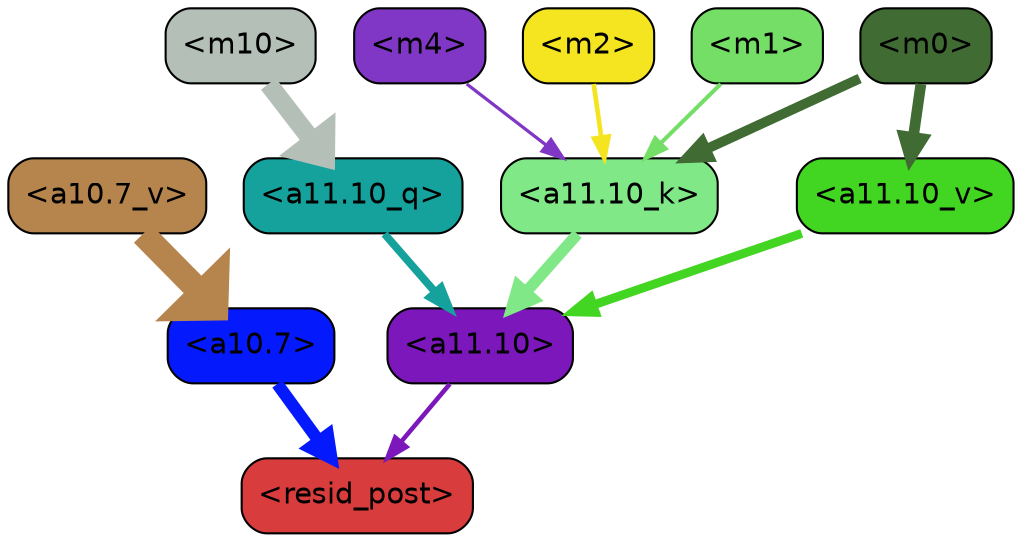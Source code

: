 strict digraph "" {
	graph [bgcolor=transparent,
		layout=dot,
		overlap=false,
		splines=true
	];
	"<a11.10>"	[color=black,
		fillcolor="#7c18bb",
		fontname=Helvetica,
		shape=box,
		style="filled, rounded"];
	"<resid_post>"	[color=black,
		fillcolor="#d83c3c",
		fontname=Helvetica,
		shape=box,
		style="filled, rounded"];
	"<a11.10>" -> "<resid_post>"	[color="#7c18bb",
		penwidth=2.1870908737182617];
	"<a10.7>"	[color=black,
		fillcolor="#0519fd",
		fontname=Helvetica,
		shape=box,
		style="filled, rounded"];
	"<a10.7>" -> "<resid_post>"	[color="#0519fd",
		penwidth=5.91640043258667];
	"<a11.10_q>"	[color=black,
		fillcolor="#15a29d",
		fontname=Helvetica,
		shape=box,
		style="filled, rounded"];
	"<a11.10_q>" -> "<a11.10>"	[color="#15a29d",
		penwidth=3.7345781326293945];
	"<a11.10_k>"	[color=black,
		fillcolor="#81e888",
		fontname=Helvetica,
		shape=box,
		style="filled, rounded"];
	"<a11.10_k>" -> "<a11.10>"	[color="#81e888",
		penwidth=5.476471900939941];
	"<a11.10_v>"	[color=black,
		fillcolor="#42d522",
		fontname=Helvetica,
		shape=box,
		style="filled, rounded"];
	"<a11.10_v>" -> "<a11.10>"	[color="#42d522",
		penwidth=4.234584808349609];
	"<m10>"	[color=black,
		fillcolor="#b4bfb8",
		fontname=Helvetica,
		shape=box,
		style="filled, rounded"];
	"<m10>" -> "<a11.10_q>"	[color="#b4bfb8",
		penwidth=9.006220817565918];
	"<m4>"	[color=black,
		fillcolor="#8037c6",
		fontname=Helvetica,
		shape=box,
		style="filled, rounded"];
	"<m4>" -> "<a11.10_k>"	[color="#8037c6",
		penwidth=1.5611934661865234];
	"<m2>"	[color=black,
		fillcolor="#f4e520",
		fontname=Helvetica,
		shape=box,
		style="filled, rounded"];
	"<m2>" -> "<a11.10_k>"	[color="#f4e520",
		penwidth=2.233745574951172];
	"<m1>"	[color=black,
		fillcolor="#74de67",
		fontname=Helvetica,
		shape=box,
		style="filled, rounded"];
	"<m1>" -> "<a11.10_k>"	[color="#74de67",
		penwidth=1.9532585144042969];
	"<m0>"	[color=black,
		fillcolor="#406b33",
		fontname=Helvetica,
		shape=box,
		style="filled, rounded"];
	"<m0>" -> "<a11.10_k>"	[color="#406b33",
		penwidth=4.74156379699707];
	"<m0>" -> "<a11.10_v>"	[color="#406b33",
		penwidth=5.179497718811035];
	"<a10.7_v>"	[color=black,
		fillcolor="#b6844d",
		fontname=Helvetica,
		shape=box,
		style="filled, rounded"];
	"<a10.7_v>" -> "<a10.7>"	[color="#b6844d",
		penwidth=11.931080102920532];
}
